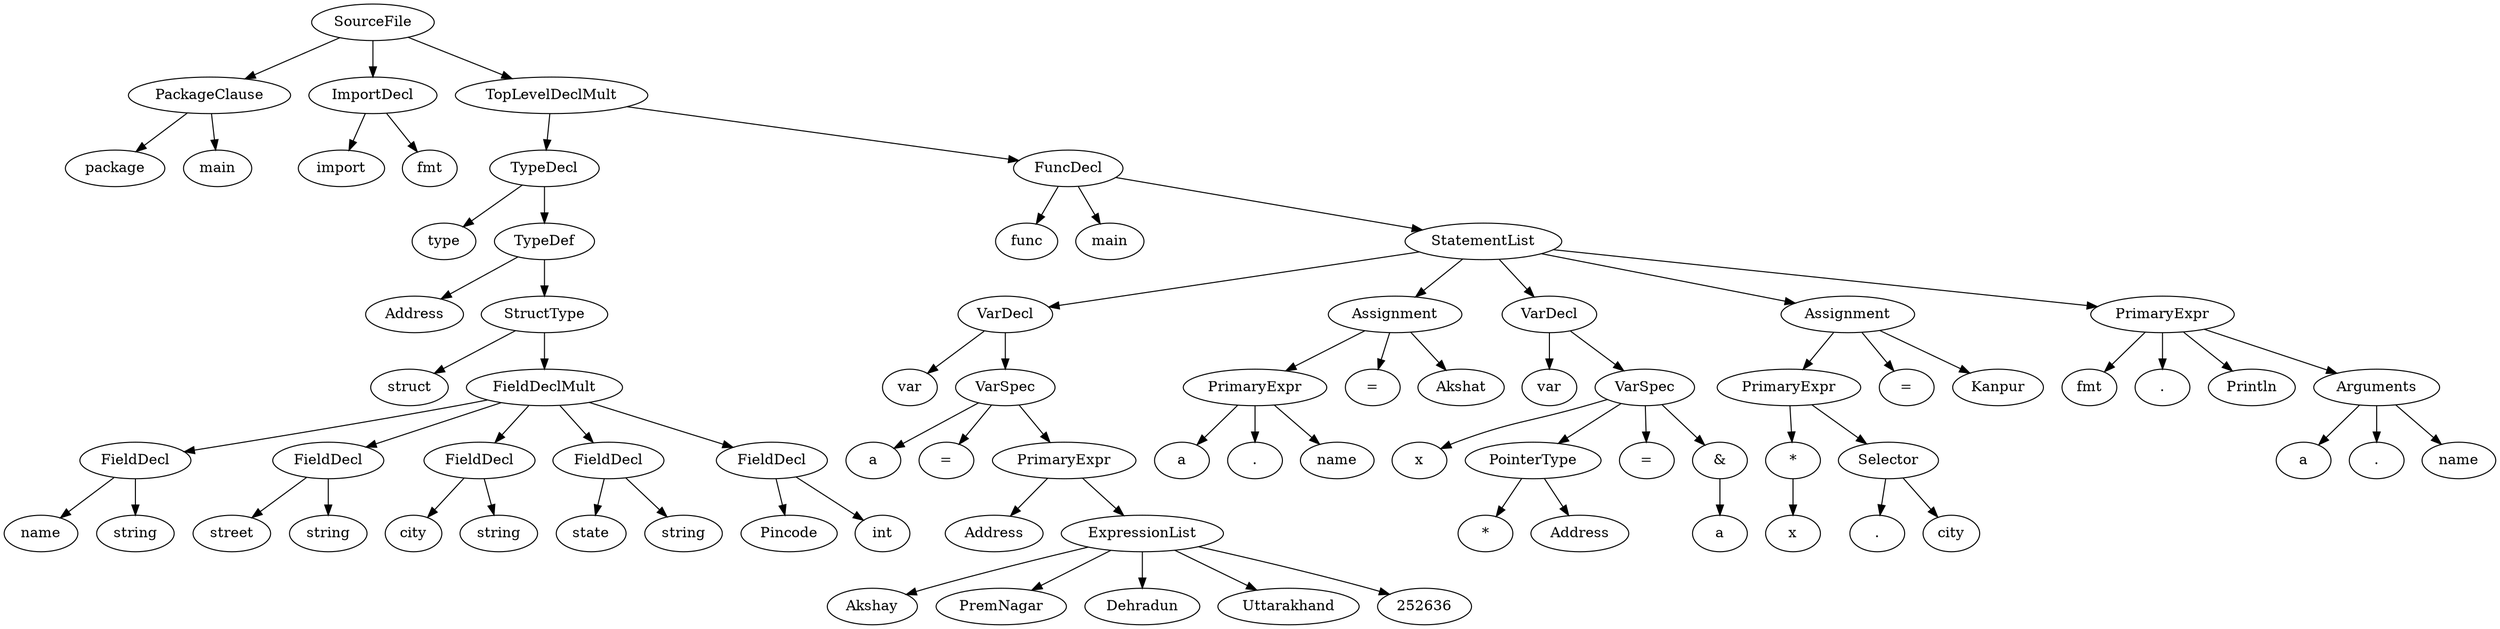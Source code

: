 digraph ParseTree {
0[label="SourceFile"]; 1[label="PackageClause"]; 0->1 ;
1[label="PackageClause"]; 2[label="package"]; 1->2 ;
1[label="PackageClause"]; 3[label="main"]; 1->3 ;
0[label="SourceFile"]; 4[label="ImportDecl"]; 0->4 ;
4[label="ImportDecl"]; 5[label="import"]; 4->5 ;
4[label="ImportDecl"]; 6[label="fmt"]; 4->6 ;
0[label="SourceFile"]; 7[label="TopLevelDeclMult"]; 0->7 ;
7[label="TopLevelDeclMult"]; 8[label="TypeDecl"]; 7->8 ;
8[label="TypeDecl"]; 9[label="type"]; 8->9 ;
8[label="TypeDecl"]; 10[label="TypeDef"]; 8->10 ;
10[label="TypeDef"]; 11[label="Address"]; 10->11 ;
10[label="TypeDef"]; 12[label="StructType"]; 10->12 ;
12[label="StructType"]; 13[label="struct"]; 12->13 ;
12[label="StructType"]; 14[label="FieldDeclMult"]; 12->14 ;
14[label="FieldDeclMult"]; 15[label="FieldDecl"]; 14->15 ;
15[label="FieldDecl"]; 16[label="name"]; 15->16 ;
15[label="FieldDecl"]; 17[label="string"]; 15->17 ;
14[label="FieldDeclMult"]; 18[label="FieldDecl"]; 14->18 ;
18[label="FieldDecl"]; 19[label="street"]; 18->19 ;
18[label="FieldDecl"]; 20[label="string"]; 18->20 ;
14[label="FieldDeclMult"]; 21[label="FieldDecl"]; 14->21 ;
21[label="FieldDecl"]; 22[label="city"]; 21->22 ;
21[label="FieldDecl"]; 23[label="string"]; 21->23 ;
14[label="FieldDeclMult"]; 24[label="FieldDecl"]; 14->24 ;
24[label="FieldDecl"]; 25[label="state"]; 24->25 ;
24[label="FieldDecl"]; 26[label="string"]; 24->26 ;
14[label="FieldDeclMult"]; 27[label="FieldDecl"]; 14->27 ;
27[label="FieldDecl"]; 28[label="Pincode"]; 27->28 ;
27[label="FieldDecl"]; 29[label="int"]; 27->29 ;
7[label="TopLevelDeclMult"]; 30[label="FuncDecl"]; 7->30 ;
30[label="FuncDecl"]; 31[label="func"]; 30->31 ;
30[label="FuncDecl"]; 32[label="main"]; 30->32 ;
30[label="FuncDecl"]; 33[label="StatementList"]; 30->33 ;
33[label="StatementList"]; 34[label="VarDecl"]; 33->34 ;
34[label="VarDecl"]; 35[label="var"]; 34->35 ;
34[label="VarDecl"]; 36[label="VarSpec"]; 34->36 ;
36[label="VarSpec"]; 37[label="a"]; 36->37 ;
36[label="VarSpec"]; 38[label="="]; 36->38 ;
36[label="VarSpec"]; 39[label="PrimaryExpr"]; 36->39 ;
39[label="PrimaryExpr"]; 40[label="Address"]; 39->40 ;
39[label="PrimaryExpr"]; 41[label="ExpressionList"]; 39->41 ;
41[label="ExpressionList"]; 42[label="Akshay"]; 41->42 ;
41[label="ExpressionList"]; 43[label="PremNagar"]; 41->43 ;
41[label="ExpressionList"]; 44[label="Dehradun"]; 41->44 ;
41[label="ExpressionList"]; 45[label="Uttarakhand"]; 41->45 ;
41[label="ExpressionList"]; 46[label="252636"]; 41->46 ;
33[label="StatementList"]; 47[label="Assignment"]; 33->47 ;
47[label="Assignment"]; 48[label="PrimaryExpr"]; 47->48 ;
48[label="PrimaryExpr"]; 49[label="a"]; 48->49 ;
48[label="PrimaryExpr"]; 50[label="."]; 48->50 ;
48[label="PrimaryExpr"]; 51[label="name"]; 48->51 ;
47[label="Assignment"]; 52[label="="]; 47->52 ;
47[label="Assignment"]; 53[label="Akshat"]; 47->53 ;
33[label="StatementList"]; 54[label="VarDecl"]; 33->54 ;
54[label="VarDecl"]; 55[label="var"]; 54->55 ;
54[label="VarDecl"]; 56[label="VarSpec"]; 54->56 ;
56[label="VarSpec"]; 57[label="x"]; 56->57 ;
56[label="VarSpec"]; 58[label="PointerType"]; 56->58 ;
58[label="PointerType"]; 59[label="*"]; 58->59 ;
58[label="PointerType"]; 60[label="Address"]; 58->60 ;
56[label="VarSpec"]; 61[label="="]; 56->61 ;
56[label="VarSpec"]; 62[label="&"]; 56->62 ;
62[label="&"]; 63[label="a"]; 62->63 ;
33[label="StatementList"]; 64[label="Assignment"]; 33->64 ;
64[label="Assignment"]; 65[label="PrimaryExpr"]; 64->65 ;
65[label="PrimaryExpr"]; 66[label="*"]; 65->66 ;
66[label="*"]; 67[label="x"]; 66->67 ;
65[label="PrimaryExpr"]; 68[label="Selector"]; 65->68 ;
68[label="Selector"]; 69[label="."]; 68->69 ;
68[label="Selector"]; 70[label="city"]; 68->70 ;
64[label="Assignment"]; 71[label="="]; 64->71 ;
64[label="Assignment"]; 72[label="Kanpur"]; 64->72 ;
33[label="StatementList"]; 73[label="PrimaryExpr"]; 33->73 ;
73[label="PrimaryExpr"]; 74[label="fmt"]; 73->74 ;
73[label="PrimaryExpr"]; 75[label="."]; 73->75 ;
73[label="PrimaryExpr"]; 76[label="Println"]; 73->76 ;
73[label="PrimaryExpr"]; 77[label="Arguments"]; 73->77 ;
77[label="Arguments"]; 78[label="a"]; 77->78 ;
77[label="Arguments"]; 79[label="."]; 77->79 ;
77[label="Arguments"]; 80[label="name"]; 77->80 ;
}